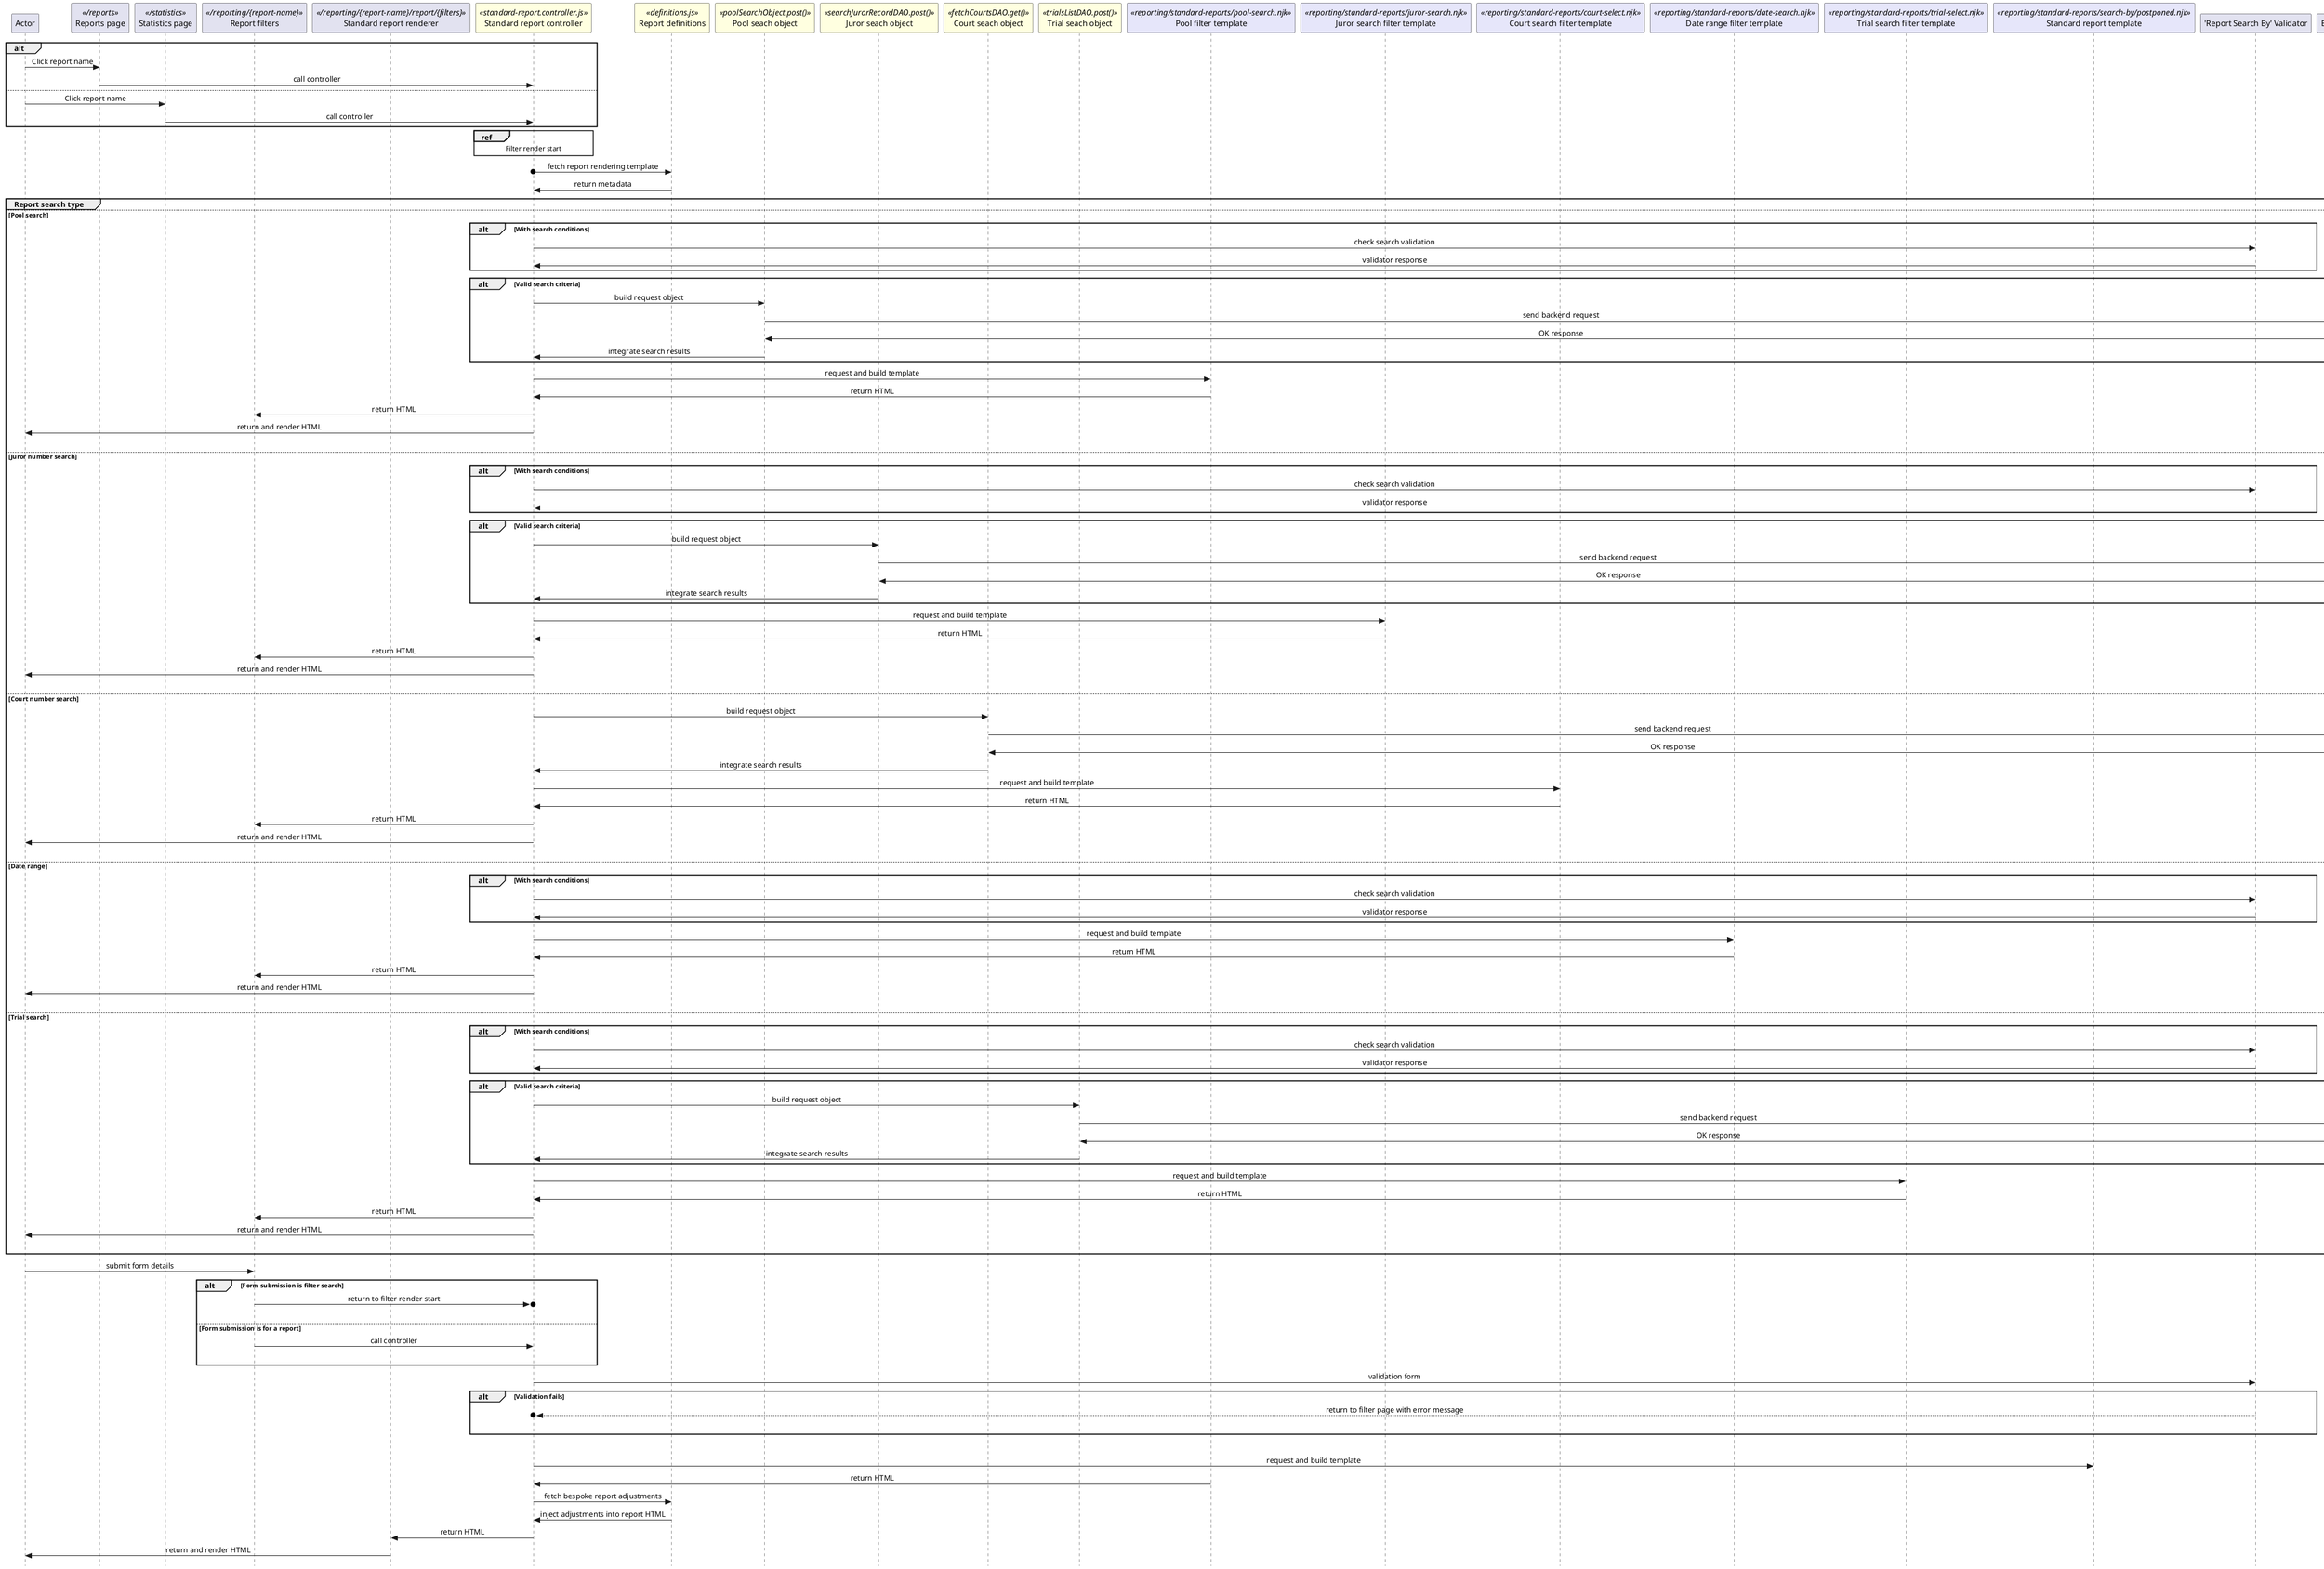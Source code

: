 @startuml standard-report

skinparam Style strictuml 
skinparam SequenceMessageAlignment center

participant Actor

''' LOCAL ROUTING
participant "Reports page" as ReportsPage <</reports>>
participant "Statistics page" as StatisticsPage <</statistics>>

participant "Report filters" as FilterPage <</reporting/{report-name}>>
participant "Standard report renderer" as ReportPage <</reporting/{report-name}/report/{filters}>>


''' CONTROLLER AND REQUEST OBJECTS
participant "Standard report controller" as Controller <<standard-report.controller.js>> #LightYellow
participant "Report definitions" as Definitions <<definitions.js>> #LightYellow

''' DAOs
participant "Pool seach object" as PoolDAO <<poolSearchObject.post()>> #LightYellow
participant "Juror seach object" as JurorDAO <<searchJurorRecordDAO.post()>> #LightYellow
participant "Court seach object" as CourtDAO <<fetchCourtsDAO.get()>> #LightYellow
participant "Trial seach object" as TrialDAO <<trialsListDAO.post()>> #LightYellow

''' TEMPLATES
participant "Pool filter template" as PoolTemplate <<reporting/standard-reports/pool-search.njk>> #lavender
participant "Juror search filter template" as JurorTemplate <<reporting/standard-reports/juror-search.njk>> #lavender
participant "Court search filter template" as CourtTemplate <<reporting/standard-reports/court-select.njk>> #lavender
participant "Date range filter template" as DateTemplate <<reporting/standard-reports/date-search.njk>> #lavender
participant "Trial search filter template" as TrialTemplate <<reporting/standard-reports/trial-select.njk>> #lavender
participant "Standard report template" as Template <<reporting/standard-reports/search-by/postponed.njk>> #lavender

participant "'Report Search By' Validator" as Validator
participant "Backend Controller" as API

alt
  Actor -> ReportsPage : Click report name
  ReportsPage -> Controller : call controller
else
  Actor -> StatisticsPage : Click report name
  StatisticsPage -> Controller : call controller
end

' Select renderer
ref over Controller : Filter render start
Controller o-> Definitions : fetch report rendering template
Controller <- Definitions : return metadata

Group Report search type
else Pool search
  alt With search conditions
    Controller -> Validator : check search validation
    Controller <- Validator : validator response
  end
  alt Valid search criteria
    Controller -> PoolDAO : build request object
    PoolDAO -> API : send backend request
    PoolDAO <- API : OK response
    Controller <- PoolDAO : integrate search results
  end
  Controller -> PoolTemplate : request and build template
  Controller <- PoolTemplate : return HTML
  FilterPage <- Controller : return HTML
  Actor <- Controller : return and render HTML
  |||
else Juror number search
  alt With search conditions
    Controller -> Validator : check search validation
    Controller <- Validator : validator response
  end
  alt Valid search criteria
    Controller -> JurorDAO : build request object
    JurorDAO -> API : send backend request
    JurorDAO <- API : OK response
    Controller <- JurorDAO : integrate search results
  end
  Controller -> JurorTemplate : request and build template
  Controller <- JurorTemplate : return HTML
  FilterPage <- Controller : return HTML
  Actor <- Controller : return and render HTML
  |||
else Court number search
  Controller -> CourtDAO : build request object
  CourtDAO -> API : send backend request
  CourtDAO <- API : OK response
  Controller <- CourtDAO : integrate search results
  Controller -> CourtTemplate : request and build template
  Controller <- CourtTemplate : return HTML
  FilterPage <- Controller : return HTML
  Actor <- Controller : return and render HTML
  |||
else Date range
  alt With search conditions
    Controller -> Validator : check search validation
    Controller <- Validator : validator response
  end
  Controller -> DateTemplate : request and build template
  Controller <- DateTemplate : return HTML
  FilterPage <- Controller : return HTML
  Actor <- Controller : return and render HTML
  |||
else Trial search
  alt With search conditions
    Controller -> Validator : check search validation
    Controller <- Validator : validator response
  end
    alt Valid search criteria
    Controller -> TrialDAO : build request object
    TrialDAO -> API : send backend request
    TrialDAO <- API : OK response
    Controller <- TrialDAO : integrate search results
  end
  Controller -> TrialTemplate : request and build template
  Controller <- TrialTemplate : return HTML
  FilterPage <- Controller : return HTML
  Actor <- Controller : return and render HTML
  |||
end

Actor -> FilterPage : submit form details

Alt Form submission is filter search
  FilterPage ->o Controller : return to filter render start
  |||
else Form submission is for a report
  FilterPage -> Controller : call controller
  |||
end

Controller -> Validator : validation form

alt Validation fails
  Controller o<-- Validator : return to filter page with error message
  |||
end
|||

Controller -> Template : request and build template
Controller <- PoolTemplate : return HTML
Controller -> Definitions : fetch bespoke report adjustments
Controller <- Definitions : inject adjustments into report HTML

ReportPage <- Controller : return HTML
Actor <- ReportPage : return and render HTML